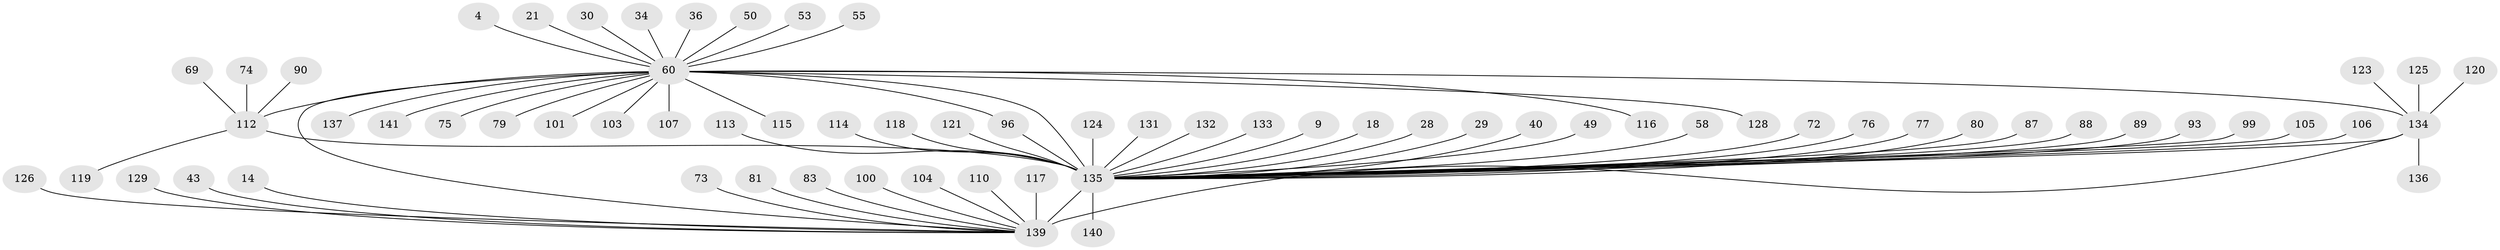 // original degree distribution, {2: 0.23404255319148937, 41: 0.0070921985815602835, 26: 0.0070921985815602835, 12: 0.0070921985815602835, 9: 0.0070921985815602835, 5: 0.02127659574468085, 1: 0.5177304964539007, 4: 0.03546099290780142, 3: 0.10638297872340426, 6: 0.014184397163120567, 10: 0.014184397163120567, 7: 0.02127659574468085, 8: 0.0070921985815602835}
// Generated by graph-tools (version 1.1) at 2025/48/03/09/25 04:48:46]
// undirected, 70 vertices, 74 edges
graph export_dot {
graph [start="1"]
  node [color=gray90,style=filled];
  4;
  9;
  14;
  18;
  21;
  28;
  29;
  30;
  34;
  36;
  40;
  43;
  49;
  50;
  53;
  55;
  58;
  60 [super="+2"];
  69 [super="+6"];
  72;
  73;
  74;
  75;
  76;
  77;
  79;
  80;
  81;
  83;
  87;
  88;
  89;
  90;
  93;
  96 [super="+71"];
  99;
  100;
  101;
  103 [super="+15"];
  104;
  105;
  106;
  107;
  110;
  112 [super="+44+64+111"];
  113 [super="+97"];
  114;
  115 [super="+11"];
  116;
  117;
  118;
  119;
  120;
  121 [super="+13"];
  123 [super="+70"];
  124;
  125 [super="+52"];
  126 [super="+67+86"];
  128 [super="+45"];
  129 [super="+63+127"];
  131;
  132;
  133;
  134 [super="+41+95+26+59+57+84"];
  135 [super="+31+38+122+102+22"];
  136;
  137;
  139 [super="+48+85+109+92+91+138+130"];
  140;
  141;
  4 -- 60;
  9 -- 135;
  14 -- 139;
  18 -- 135;
  21 -- 60;
  28 -- 135;
  29 -- 135;
  30 -- 60;
  34 -- 60;
  36 -- 60;
  40 -- 135;
  43 -- 139;
  49 -- 135;
  50 -- 60;
  53 -- 60;
  55 -- 60;
  58 -- 135;
  60 -- 135 [weight=4];
  60 -- 128;
  60 -- 134 [weight=4];
  60 -- 137;
  60 -- 75;
  60 -- 141;
  60 -- 79;
  60 -- 96 [weight=2];
  60 -- 101;
  60 -- 103;
  60 -- 107;
  60 -- 115;
  60 -- 116;
  60 -- 139 [weight=3];
  60 -- 112 [weight=4];
  69 -- 112;
  72 -- 135;
  73 -- 139;
  74 -- 112;
  76 -- 135;
  77 -- 135;
  80 -- 135;
  81 -- 139;
  83 -- 139;
  87 -- 135;
  88 -- 135;
  89 -- 135;
  90 -- 112;
  93 -- 135;
  96 -- 135;
  99 -- 135;
  100 -- 139;
  104 -- 139;
  105 -- 135;
  106 -- 135;
  110 -- 139;
  112 -- 135 [weight=6];
  112 -- 119;
  113 -- 135 [weight=2];
  114 -- 135;
  117 -- 139;
  118 -- 135;
  120 -- 134;
  121 -- 135;
  123 -- 134;
  124 -- 135;
  125 -- 134;
  126 -- 139;
  129 -- 139;
  131 -- 135;
  132 -- 135;
  133 -- 135;
  134 -- 136;
  134 -- 135;
  134 -- 139;
  135 -- 140;
  135 -- 139 [weight=13];
}
